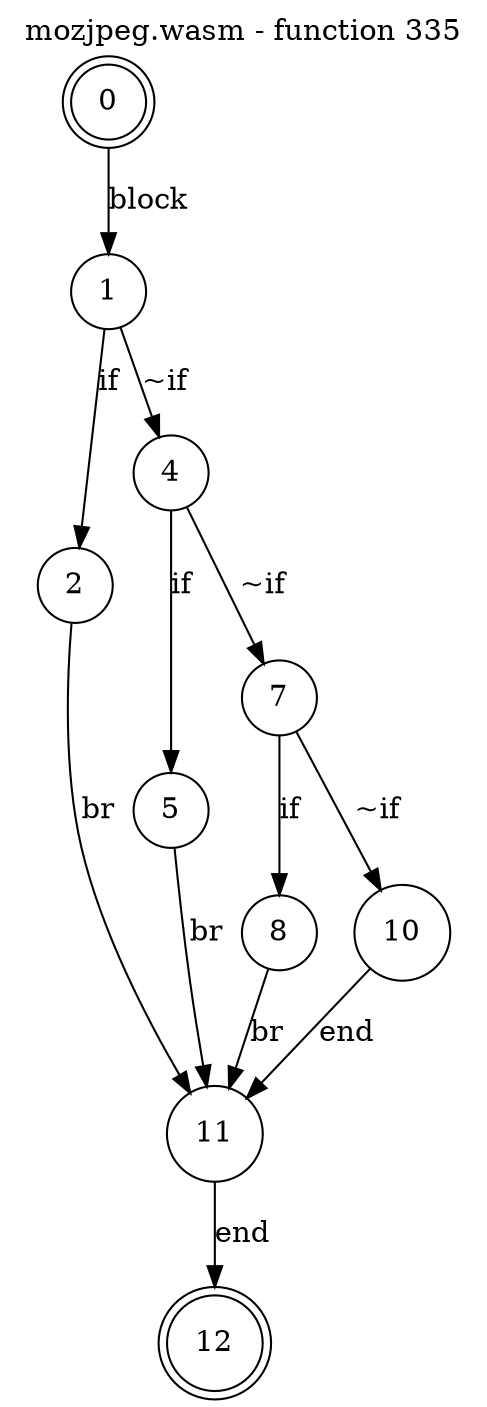 digraph finite_state_machine {
    label = "mozjpeg.wasm - function 335"
    labelloc =  t
    labelfontsize = 16
    labelfontcolor = black
    labelfontname = "Helvetica"
    node [shape = doublecircle]; 0 12;
    node [shape = circle];
    0 -> 1[label="block"];
    1 -> 2[label="if"];
    1 -> 4[label="~if"];
    2 -> 11[label="br"];
    4 -> 5[label="if"];
    4 -> 7[label="~if"];
    5 -> 11[label="br"];
    7 -> 8[label="if"];
    7 -> 10[label="~if"];
    8 -> 11[label="br"];
    10 -> 11[label="end"];
    11 -> 12[label="end"];
}
